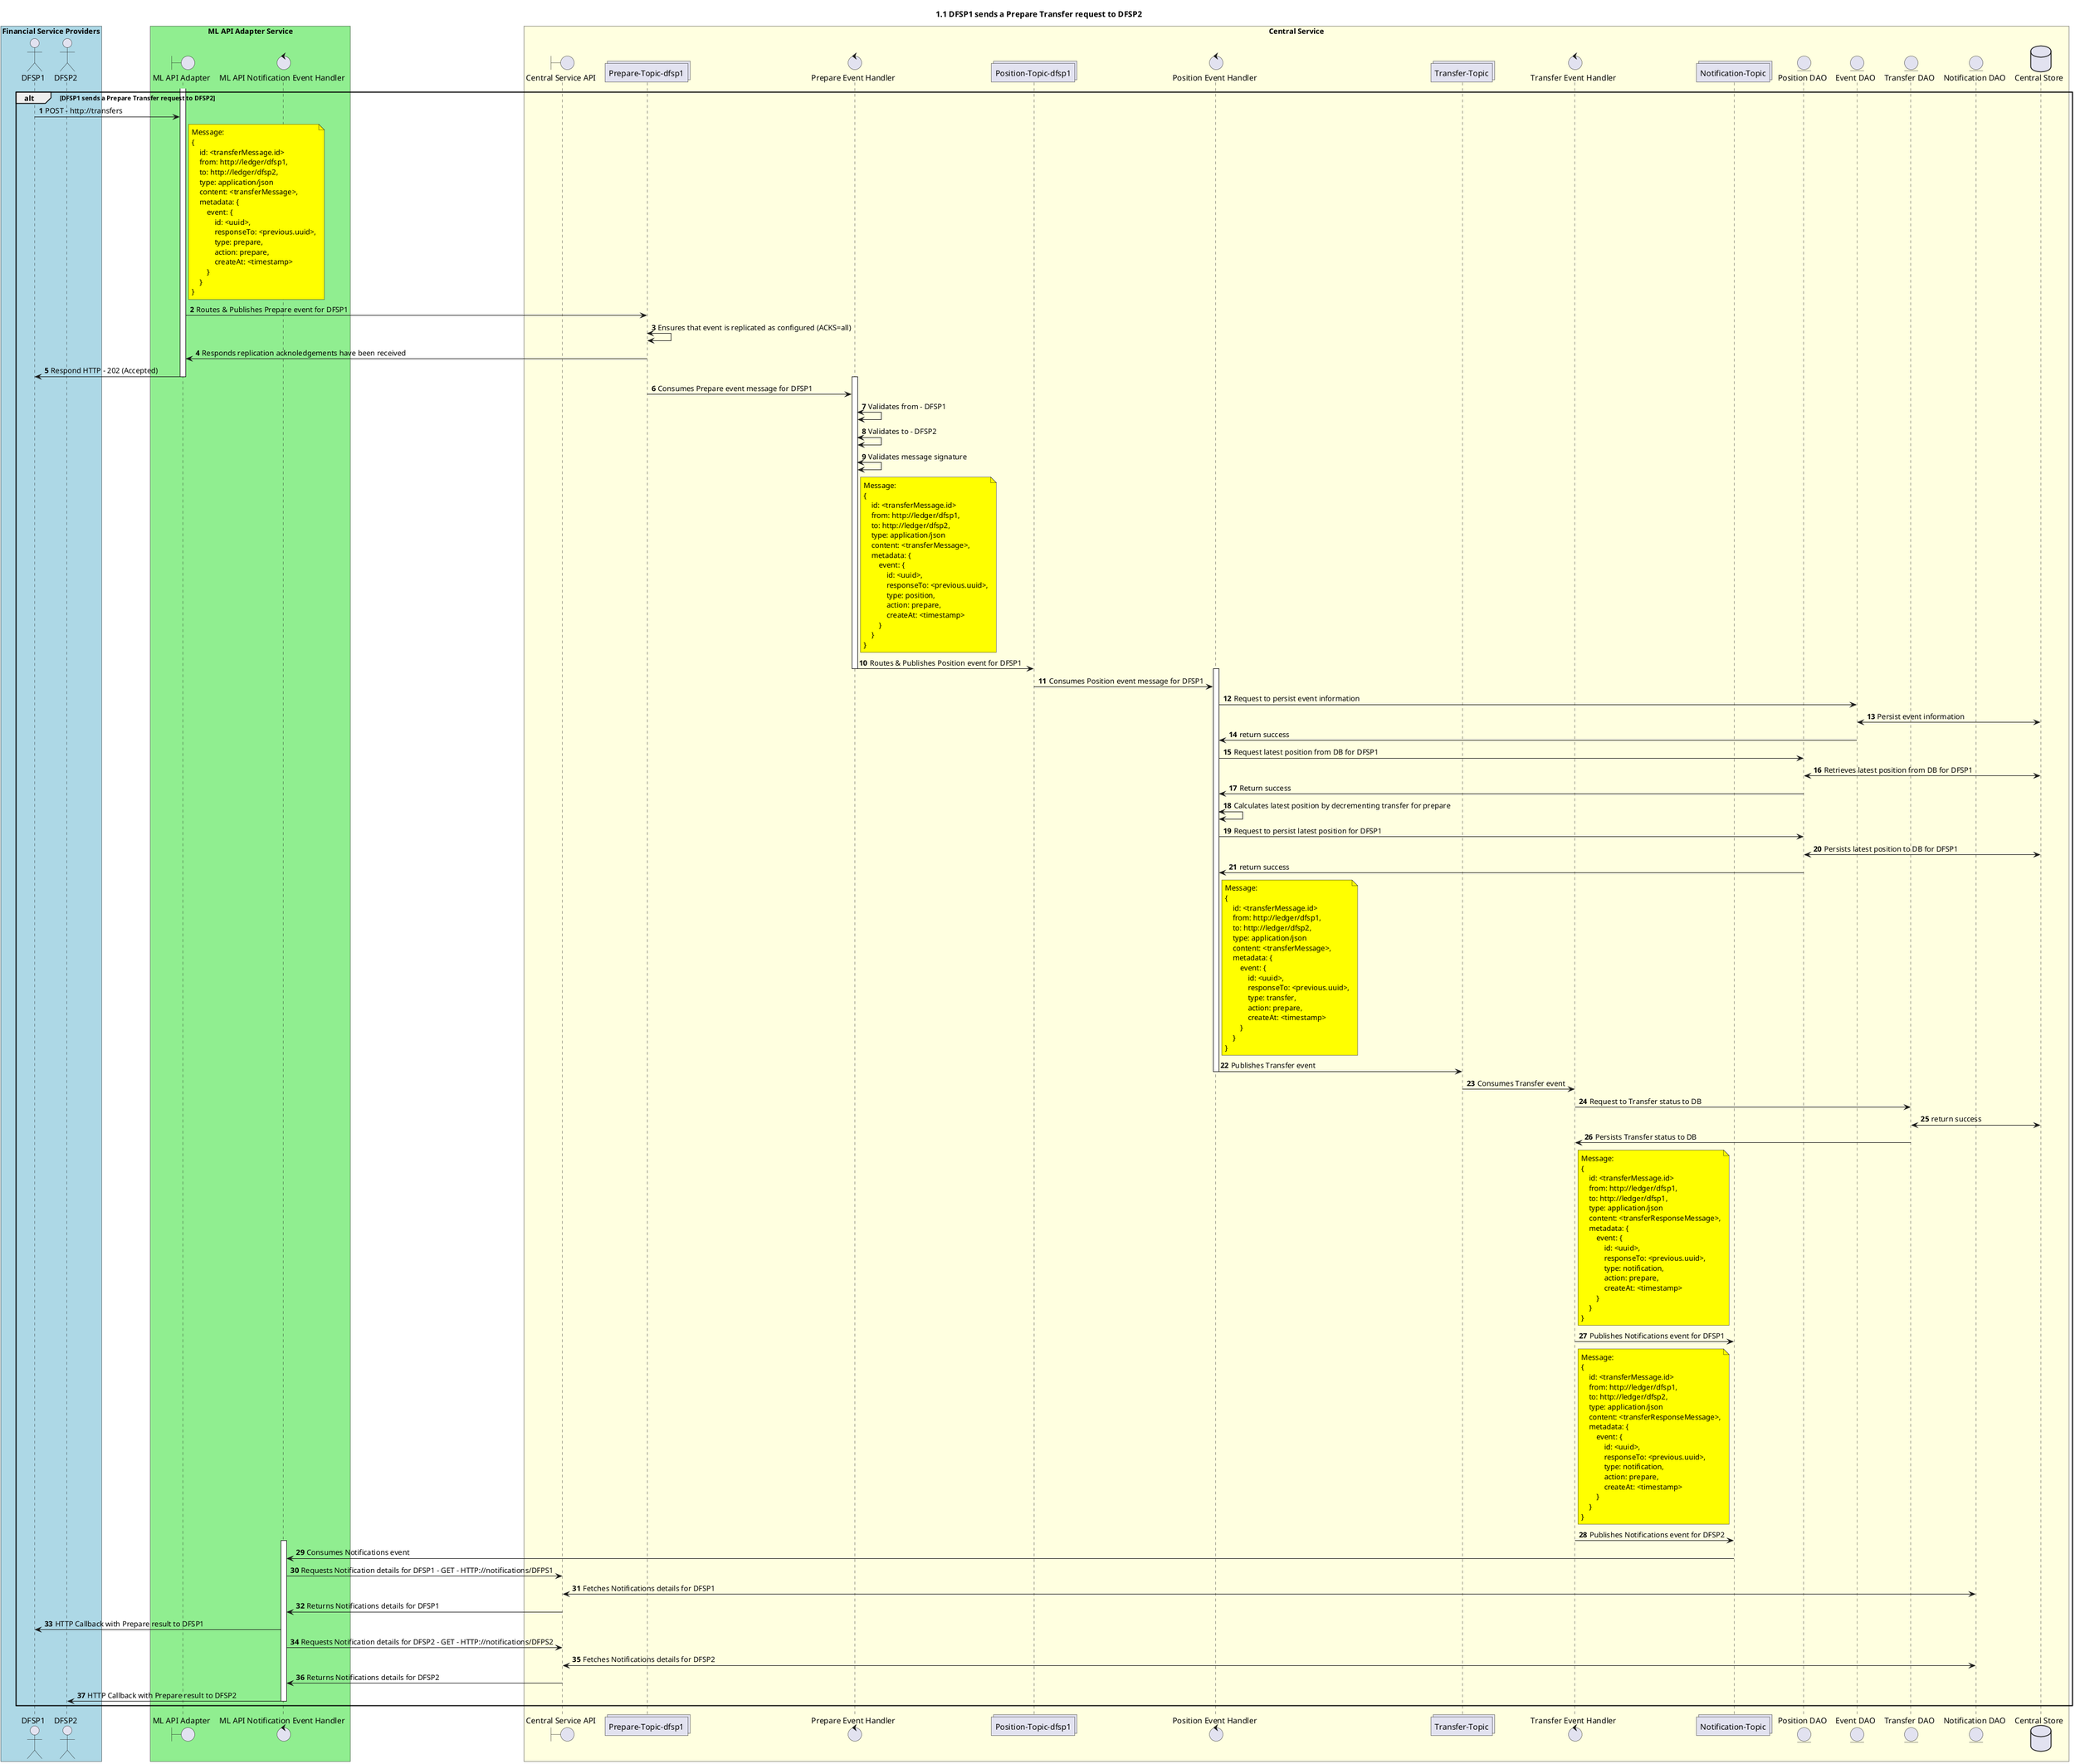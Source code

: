 @startuml
' declate title
title 1.1 DFSP1 sends a Prepare Transfer request to DFSP2

autonumber

' Actor Keys:
'   boundary - APIs/Interfaces, etc
'   collections - Kafka Topics
'   control - Kafka Consumers
'   entity - Database Access Objects
'   database - Database Persistance Store

' declare actors
actor DFSP1
actor DFSP2
boundary "ML API Adapter" as MLAPI
control "ML API Notification Event Handler" as NOTIFY_HANDLER
boundary "Central Service API" as CSAPI
collections "Prepare-Topic-dfsp1" as TOPIC_PREPARE_DFSP1
control "Prepare Event Handler" as PREP_HANDLER
collections "Position-Topic-dfsp1" as TOPIC_POSITION_DFSP1
control "Position Event Handler" as POS_HANDLER
collections "Transfer-Topic" as TOPIC_TRANSFERS
control "Transfer Event Handler" as TRANS_HANDLER
collections "Notification-Topic" as TOPIC_NOTIFICATIONS
entity "Position DAO" as POS_DAO
entity "Event DAO" as EVENT_DAO
entity "Transfer DAO" as TRANS_DAO
entity "Notification DAO" as NOTIFY_DAO
database "Central Store" as DB

box "Financial Service Providers" #LightBlue
	participant DFSP1
	participant DFSP2
end box

box "ML API Adapter Service" #LightGreen
	participant MLAPI
	participant NOTIFY_HANDLER
end box

box "Central Service" #LightYellow
    participant CSAPI
	participant TOPIC_PREPARE_DFSP1
    participant PREP_HANDLER
    participant TOPIC_POSITION_DFSP1
    participant POS_HANDLER
    participant TOPIC_TRANSFERS
    participant TRANS_HANDLER
    participant TOPIC_NOTIFICATIONS
    participant POS_DAO
    participant EVENT_DAO
    participant TRANS_DAO
    participant NOTIFY_DAO
    participant DB
end box

' start flow
alt DFSP1 sends a Prepare Transfer request to DFSP2
    activate MLAPI
    DFSP1 -> MLAPI: POST - http://transfers
    note right of MLAPI #yellow
        Message:
        {
            id: <transferMessage.id>
            from: http://ledger/dfsp1,
            to: http://ledger/dfsp2,
            type: application/json
            content: <transferMessage>,
            metadata: {
                event: {
                    id: <uuid>,
                    responseTo: <previous.uuid>,
                    type: prepare,
                    action: prepare,
                    createAt: <timestamp>
                }
            }
        }
    end note
    MLAPI -> TOPIC_PREPARE_DFSP1: Routes & Publishes Prepare event for DFSP1
    TOPIC_PREPARE_DFSP1 <-> TOPIC_PREPARE_DFSP1: Ensures that event is replicated as configured (ACKS=all)
    TOPIC_PREPARE_DFSP1 -> MLAPI: Responds replication acknoledgements have been received
    MLAPI -> DFSP1: Respond HTTP - 202 (Accepted)
    deactivate MLAPI
    activate PREP_HANDLER
    TOPIC_PREPARE_DFSP1 -> PREP_HANDLER: Consumes Prepare event message for DFSP1
    PREP_HANDLER <-> PREP_HANDLER: Validates from - DFSP1
    PREP_HANDLER <-> PREP_HANDLER: Validates to - DFSP2
    PREP_HANDLER <-> PREP_HANDLER: Validates message signature
    note right of PREP_HANDLER #yellow
        Message:
        {
            id: <transferMessage.id>
            from: http://ledger/dfsp1,
            to: http://ledger/dfsp2,
            type: application/json
            content: <transferMessage>,
            metadata: {
                event: {
                    id: <uuid>,
                    responseTo: <previous.uuid>,
                    type: position,
                    action: prepare,
                    createAt: <timestamp>
                }
            }
        }
    end note
    PREP_HANDLER -> TOPIC_POSITION_DFSP1: Routes & Publishes Position event for DFSP1
    deactivate PREP_HANDLER
    activate POS_HANDLER
    TOPIC_POSITION_DFSP1 -> POS_HANDLER: Consumes Position event message for DFSP1
    POS_HANDLER -> EVENT_DAO: Request to persist event information
    EVENT_DAO <-> DB: Persist event information
    EVENT_DAO -> POS_HANDLER: return success
    POS_HANDLER -> POS_DAO: Request latest position from DB for DFSP1
    POS_DAO <-> DB: Retrieves latest position from DB for DFSP1
    POS_DAO -> POS_HANDLER: Return success
    POS_HANDLER <-> POS_HANDLER: Calculates latest position by decrementing transfer for prepare
    POS_HANDLER -> POS_DAO: Request to persist latest position for DFSP1
    POS_DAO <-> DB: Persists latest position to DB for DFSP1
    POS_DAO -> POS_HANDLER: return success
    note right of POS_HANDLER #yellow
        Message:
        {
            id: <transferMessage.id>
            from: http://ledger/dfsp1,
            to: http://ledger/dfsp2,
            type: application/json
            content: <transferMessage>,
            metadata: {
                event: {
                    id: <uuid>,
                    responseTo: <previous.uuid>,
                    type: transfer,
                    action: prepare,
                    createAt: <timestamp>
                }
            }
        }
    end note
    POS_HANDLER -> TOPIC_TRANSFERS: Publishes Transfer event
    deactivate POS_HANDLER
    deactivate TRANS_HANDLER
    TOPIC_TRANSFERS -> TRANS_HANDLER: Consumes Transfer event
    TRANS_HANDLER -> TRANS_DAO: Request to Transfer status to DB
    TRANS_DAO <-> DB: return success
    TRANS_DAO -> TRANS_HANDLER: Persists Transfer status to DB
    note right of TRANS_HANDLER #yellow
        Message:
        {
            id: <transferMessage.id>
            from: http://ledger/dfsp1,
            to: http://ledger/dfsp1,
            type: application/json
            content: <transferResponseMessage>,
            metadata: {
                event: {
                    id: <uuid>,
                    responseTo: <previous.uuid>,
                    type: notification,
                    action: prepare,
                    createAt: <timestamp>
                }
            }
        }
    end note
    TRANS_HANDLER -> TOPIC_NOTIFICATIONS: Publishes Notifications event for DFSP1
    note right of TRANS_HANDLER #yellow
        Message:
        {
            id: <transferMessage.id>
            from: http://ledger/dfsp1,
            to: http://ledger/dfsp2,
            type: application/json
            content: <transferResponseMessage>,
            metadata: {
                event: {
                    id: <uuid>,
                    responseTo: <previous.uuid>,
                    type: notification,
                    action: prepare,
                    createAt: <timestamp>
                }
            }
        }
    end note
    TRANS_HANDLER -> TOPIC_NOTIFICATIONS: Publishes Notifications event for DFSP2
    deactivate TRANS_HANDLER
    activate NOTIFY_HANDLER
    TOPIC_NOTIFICATIONS -> NOTIFY_HANDLER: Consumes Notifications event
    NOTIFY_HANDLER -> CSAPI: Requests Notification details for DFSP1 - GET - HTTP://notifications/DFPS1
    CSAPI <-> NOTIFY_DAO: Fetches Notifications details for DFSP1
    CSAPI -> NOTIFY_HANDLER: Returns Notifications details for DFSP1
    NOTIFY_HANDLER -> DFSP1: HTTP Callback with Prepare result to DFSP1
    NOTIFY_HANDLER -> CSAPI: Requests Notification details for DFSP2 - GET - HTTP://notifications/DFPS2
    CSAPI <-> NOTIFY_DAO: Fetches Notifications details for DFSP2
    CSAPI -> NOTIFY_HANDLER: Returns Notifications details for DFSP2
    NOTIFY_HANDLER -> DFSP2: HTTP Callback with Prepare result to DFSP2
    deactivate NOTIFY_HANDLER
end
@enduml
